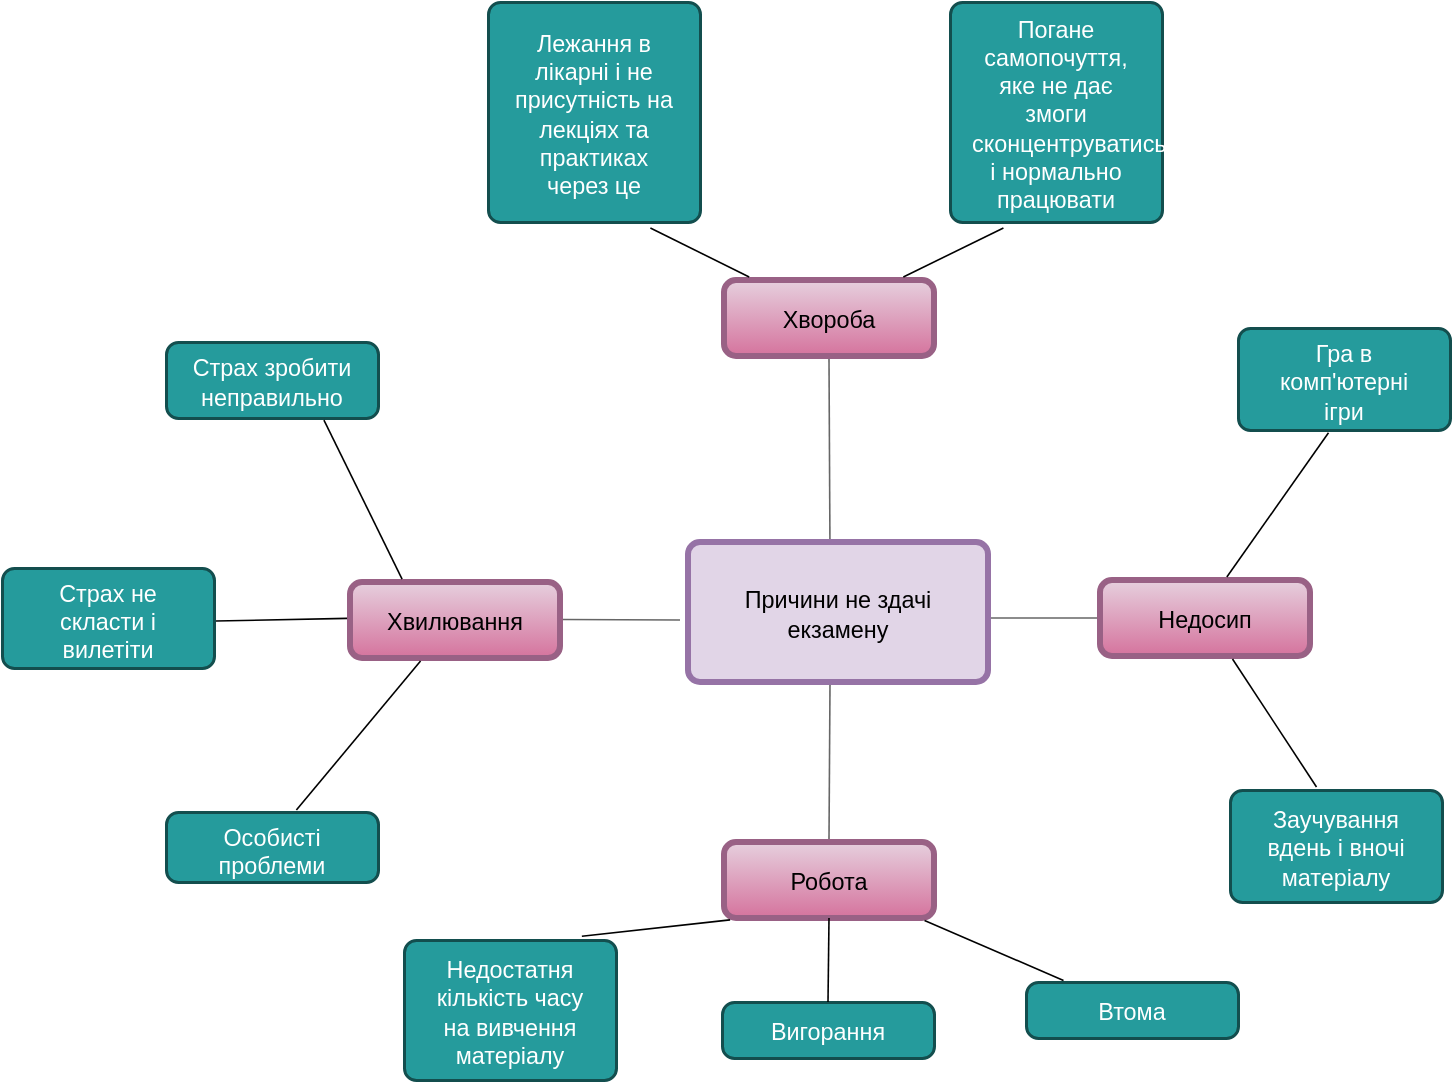 <mxfile version="16.4.5" type="github">
  <diagram id="IlxGLt2NS1xwJWBnq9o4" name="Page-1">
    <mxGraphModel dx="1373" dy="1440" grid="1" gridSize="10" guides="1" tooltips="1" connect="1" arrows="1" fold="1" page="1" pageScale="1" pageWidth="827" pageHeight="1169" math="0" shadow="0">
      <root>
        <mxCell id="0" />
        <mxCell id="1" parent="0" />
        <UserObject label="Хвилювання" lucidchartObjectId="WkgYEflI6K6y" id="XOR6NoBYtzovQsvjyBrv-1">
          <mxCell style="html=1;overflow=block;blockSpacing=1;whiteSpace=wrap;fontSize=11.7;align=center;spacingLeft=8.4;spacingRight=8.4;spacingTop=2.4;spacing=3.6;verticalAlign=middle;strokeOpacity=100;fillOpacity=100;rounded=1;absoluteArcSize=1;arcSize=12;fillColor=#e6d0de;strokeWidth=3;gradientColor=#d5739d;strokeColor=#996185;" parent="1" vertex="1">
            <mxGeometry x="431" y="500" width="105" height="38" as="geometry" />
          </mxCell>
        </UserObject>
        <UserObject label="" lucidchartObjectId="WkgY8TNKiiZg" id="XOR6NoBYtzovQsvjyBrv-2">
          <mxCell style="html=1;jettySize=18;whiteSpace=wrap;fontSize=13;strokeColor=#666666;strokeOpacity=100;strokeWidth=0.8;rounded=0;startArrow=none;endArrow=none;entryX=1.014;entryY=0.493;entryPerimeter=0;" parent="1" target="XOR6NoBYtzovQsvjyBrv-1" edge="1">
            <mxGeometry width="100" height="100" relative="1" as="geometry">
              <Array as="points" />
              <mxPoint x="596" y="519" as="sourcePoint" />
            </mxGeometry>
          </mxCell>
        </UserObject>
        <UserObject label="Хвороба" lucidchartObjectId="3kgYJyq~~~DP" id="XOR6NoBYtzovQsvjyBrv-3">
          <mxCell style="html=1;overflow=block;blockSpacing=1;whiteSpace=wrap;fontSize=11.7;align=center;spacingLeft=8.4;spacingRight=8.4;spacingTop=2.4;spacing=3.6;verticalAlign=middle;strokeOpacity=100;fillOpacity=100;rounded=1;absoluteArcSize=1;arcSize=12;fillColor=#e6d0de;strokeWidth=3;gradientColor=#d5739d;strokeColor=#996185;" parent="1" vertex="1">
            <mxGeometry x="618" y="349" width="105" height="38" as="geometry" />
          </mxCell>
        </UserObject>
        <UserObject label="" lucidchartObjectId="3kgYJy5.SnEX" id="XOR6NoBYtzovQsvjyBrv-4">
          <mxCell style="html=1;jettySize=18;whiteSpace=wrap;fontSize=13;strokeColor=#666666;strokeOpacity=100;strokeWidth=0.8;rounded=0;startArrow=none;endArrow=none;entryX=0.5;entryY=1.039;entryPerimeter=0;" parent="1" target="XOR6NoBYtzovQsvjyBrv-3" edge="1">
            <mxGeometry width="100" height="100" relative="1" as="geometry">
              <Array as="points" />
              <mxPoint x="671" y="486" as="sourcePoint" />
            </mxGeometry>
          </mxCell>
        </UserObject>
        <UserObject label="Недосип" lucidchartObjectId="~lgYW.i55yNB" id="XOR6NoBYtzovQsvjyBrv-5">
          <mxCell style="html=1;overflow=block;blockSpacing=1;whiteSpace=wrap;fontSize=11.7;align=center;spacingLeft=8.4;spacingRight=8.4;spacingTop=2.4;spacing=3.6;verticalAlign=middle;strokeOpacity=100;fillOpacity=100;rounded=1;absoluteArcSize=1;arcSize=12;fillColor=#e6d0de;strokeWidth=3;gradientColor=#d5739d;strokeColor=#996185;" parent="1" vertex="1">
            <mxGeometry x="806" y="499" width="105" height="38" as="geometry" />
          </mxCell>
        </UserObject>
        <UserObject label="" lucidchartObjectId="~lgYE6z.it~q" id="XOR6NoBYtzovQsvjyBrv-6">
          <mxCell style="html=1;jettySize=18;whiteSpace=wrap;fontSize=13;strokeColor=#666666;strokeOpacity=100;strokeWidth=0.8;rounded=0;startArrow=none;endArrow=none;entryX=-0.014;entryY=0.5;entryPerimeter=0;" parent="1" target="XOR6NoBYtzovQsvjyBrv-5" edge="1">
            <mxGeometry width="100" height="100" relative="1" as="geometry">
              <Array as="points" />
              <mxPoint x="746" y="518" as="sourcePoint" />
            </mxGeometry>
          </mxCell>
        </UserObject>
        <UserObject label="Робота" lucidchartObjectId="hngY6.seJ321" id="XOR6NoBYtzovQsvjyBrv-7">
          <mxCell style="html=1;overflow=block;blockSpacing=1;whiteSpace=wrap;fontSize=11.7;align=center;spacingLeft=8.4;spacingRight=8.4;spacingTop=2.4;spacing=3.6;verticalAlign=middle;strokeOpacity=100;fillOpacity=100;rounded=1;absoluteArcSize=1;arcSize=12;fillColor=#e6d0de;strokeWidth=3;gradientColor=#d5739d;strokeColor=#996185;" parent="1" vertex="1">
            <mxGeometry x="618" y="630" width="105" height="38" as="geometry" />
          </mxCell>
        </UserObject>
        <UserObject label="" lucidchartObjectId="hngYDebrbckY" id="XOR6NoBYtzovQsvjyBrv-8">
          <mxCell style="html=1;jettySize=18;whiteSpace=wrap;fontSize=13;strokeColor=#666666;strokeOpacity=100;strokeWidth=0.8;rounded=0;startArrow=none;endArrow=none;entryX=0.5;entryY=-0.039;entryPerimeter=0;" parent="1" target="XOR6NoBYtzovQsvjyBrv-7" edge="1">
            <mxGeometry width="100" height="100" relative="1" as="geometry">
              <Array as="points" />
              <mxPoint x="671" y="551" as="sourcePoint" />
            </mxGeometry>
          </mxCell>
        </UserObject>
        <UserObject label="" lucidchartObjectId="jugYfcabQg.A" id="XOR6NoBYtzovQsvjyBrv-9">
          <mxCell style="html=1;jettySize=18;whiteSpace=wrap;fontSize=13;strokeWidth=0.8;rounded=0;startArrow=none;endArrow=none;exitX=0.029;exitY=1.025;exitPerimeter=0;entryX=0.839;entryY=-0.027;entryPerimeter=0;" parent="1" source="XOR6NoBYtzovQsvjyBrv-7" target="XOR6NoBYtzovQsvjyBrv-10" edge="1">
            <mxGeometry width="100" height="100" relative="1" as="geometry">
              <Array as="points" />
            </mxGeometry>
          </mxCell>
        </UserObject>
        <UserObject label="Недостатня кількість часу на вивчення матеріалу" lucidchartObjectId="kugYfd8lDkkw" id="XOR6NoBYtzovQsvjyBrv-10">
          <mxCell style="html=1;overflow=block;blockSpacing=1;whiteSpace=wrap;fontSize=11.7;fontColor=#ffffff;align=center;spacingLeft=8.4;spacingRight=8.4;spacingTop=2.4;spacing=3.6;strokeColor=#134e4e;strokeOpacity=100;fillOpacity=100;rounded=1;absoluteArcSize=1;arcSize=12;fillColor=#259b9c;strokeWidth=1.5;" parent="1" vertex="1">
            <mxGeometry x="458" y="679" width="106" height="70" as="geometry" />
          </mxCell>
        </UserObject>
        <UserObject label="Втома" lucidchartObjectId="wxgYdP0Zdwhg" id="XOR6NoBYtzovQsvjyBrv-13">
          <mxCell style="html=1;overflow=block;blockSpacing=1;whiteSpace=wrap;fontSize=11.7;fontColor=#ffffff;align=center;spacingLeft=8.4;spacingRight=8.4;spacingTop=2.4;spacing=3.6;strokeColor=#134e4e;strokeOpacity=100;fillOpacity=100;rounded=1;absoluteArcSize=1;arcSize=12;fillColor=#259b9c;strokeWidth=1.5;" parent="1" vertex="1">
            <mxGeometry x="769" y="700" width="106" height="28" as="geometry" />
          </mxCell>
        </UserObject>
        <UserObject label="" lucidchartObjectId="wxgYBQaVhYbK" id="XOR6NoBYtzovQsvjyBrv-14">
          <mxCell style="html=1;jettySize=18;whiteSpace=wrap;fontSize=13;strokeWidth=0.8;rounded=0;startArrow=none;endArrow=none;exitX=0.955;exitY=1.033;exitPerimeter=0;entryX=0.177;entryY=-0.027;entryPerimeter=0;" parent="1" source="XOR6NoBYtzovQsvjyBrv-7" target="XOR6NoBYtzovQsvjyBrv-13" edge="1">
            <mxGeometry width="100" height="100" relative="1" as="geometry">
              <Array as="points" />
            </mxGeometry>
          </mxCell>
        </UserObject>
        <UserObject label="" lucidchartObjectId="VxgYChkSaB5M" id="XOR6NoBYtzovQsvjyBrv-15">
          <mxCell style="html=1;jettySize=18;whiteSpace=wrap;fontSize=13;strokeWidth=0.8;rounded=0;startArrow=none;endArrow=none;exitX=-0.014;exitY=0.478;exitPerimeter=0;entryX=1.007;entryY=0.53;entryPerimeter=0;" parent="1" source="XOR6NoBYtzovQsvjyBrv-1" target="XOR6NoBYtzovQsvjyBrv-16" edge="1">
            <mxGeometry width="100" height="100" relative="1" as="geometry">
              <Array as="points" />
            </mxGeometry>
          </mxCell>
        </UserObject>
        <UserObject label="Страх не скласти і вилетіти" lucidchartObjectId="WxgYILBsKOw7" id="XOR6NoBYtzovQsvjyBrv-16">
          <mxCell style="html=1;overflow=block;blockSpacing=1;whiteSpace=wrap;fontSize=11.7;fontColor=#ffffff;align=center;spacingLeft=8.4;spacingRight=8.4;spacingTop=2.4;spacing=3.6;strokeColor=#134e4e;strokeOpacity=100;fillOpacity=100;rounded=1;absoluteArcSize=1;arcSize=12;fillColor=#259b9c;strokeWidth=1.5;" parent="1" vertex="1">
            <mxGeometry x="257" y="493" width="106" height="50" as="geometry" />
          </mxCell>
        </UserObject>
        <UserObject label="Страх зробити неправильно" lucidchartObjectId="6xgY~a4V7guL" id="XOR6NoBYtzovQsvjyBrv-17">
          <mxCell style="html=1;overflow=block;blockSpacing=1;whiteSpace=wrap;fontSize=11.7;fontColor=#ffffff;align=center;spacingLeft=8.4;spacingRight=8.4;spacingTop=2.4;spacing=3.6;strokeColor=#134e4e;strokeOpacity=100;fillOpacity=100;rounded=1;absoluteArcSize=1;arcSize=12;fillColor=#259b9c;strokeWidth=1.5;" parent="1" vertex="1">
            <mxGeometry x="339" y="380" width="106" height="38" as="geometry" />
          </mxCell>
        </UserObject>
        <UserObject label="" lucidchartObjectId="6xgY6SJF.LS9" id="XOR6NoBYtzovQsvjyBrv-18">
          <mxCell style="html=1;jettySize=18;whiteSpace=wrap;fontSize=13;strokeWidth=0.8;rounded=0;startArrow=none;endArrow=none;exitX=0.248;exitY=-0.039;exitPerimeter=0;entryX=0.745;entryY=1.027;entryPerimeter=0;" parent="1" source="XOR6NoBYtzovQsvjyBrv-1" target="XOR6NoBYtzovQsvjyBrv-17" edge="1">
            <mxGeometry width="100" height="100" relative="1" as="geometry">
              <Array as="points" />
            </mxGeometry>
          </mxCell>
        </UserObject>
        <UserObject label="Особисті проблеми" lucidchartObjectId="jygYeWk7bOiA" id="XOR6NoBYtzovQsvjyBrv-19">
          <mxCell style="html=1;overflow=block;blockSpacing=1;whiteSpace=wrap;fontSize=11.7;fontColor=#ffffff;align=center;spacingLeft=8.4;spacingRight=8.4;spacingTop=2.4;spacing=3.6;strokeColor=#134e4e;strokeOpacity=100;fillOpacity=100;rounded=1;absoluteArcSize=1;arcSize=12;fillColor=#259b9c;strokeWidth=1.5;" parent="1" vertex="1">
            <mxGeometry x="339" y="615" width="106" height="35" as="geometry" />
          </mxCell>
        </UserObject>
        <UserObject label="" lucidchartObjectId="jygYLORmovcM" id="XOR6NoBYtzovQsvjyBrv-20">
          <mxCell style="html=1;jettySize=18;whiteSpace=wrap;fontSize=13;strokeWidth=0.8;rounded=0;startArrow=none;endArrow=none;exitX=0.336;exitY=1.039;exitPerimeter=0;entryX=0.615;entryY=-0.027;entryPerimeter=0;" parent="1" source="XOR6NoBYtzovQsvjyBrv-1" target="XOR6NoBYtzovQsvjyBrv-19" edge="1">
            <mxGeometry width="100" height="100" relative="1" as="geometry">
              <Array as="points" />
            </mxGeometry>
          </mxCell>
        </UserObject>
        <UserObject label="Погане самопочуття, яке не дає змоги сконцентруватись і нормально працювати" lucidchartObjectId="3whYgk-G4yv." id="XOR6NoBYtzovQsvjyBrv-23">
          <mxCell style="html=1;overflow=block;blockSpacing=1;whiteSpace=wrap;fontSize=11.7;fontColor=#ffffff;align=center;spacingLeft=8.4;spacingRight=8.4;spacingTop=2.4;spacing=3.6;strokeColor=#134e4e;strokeOpacity=100;fillOpacity=100;rounded=1;absoluteArcSize=1;arcSize=12;fillColor=#259b9c;strokeWidth=1.5;" parent="1" vertex="1">
            <mxGeometry x="731" y="210" width="106" height="110" as="geometry" />
          </mxCell>
        </UserObject>
        <UserObject label="" lucidchartObjectId="3whYiUiTzqOm" id="XOR6NoBYtzovQsvjyBrv-24">
          <mxCell style="html=1;jettySize=18;whiteSpace=wrap;fontSize=13;strokeWidth=0.8;rounded=0;startArrow=none;endArrow=none;exitX=0.854;exitY=-0.039;exitPerimeter=0;entryX=0.252;entryY=1.027;entryPerimeter=0;" parent="1" source="XOR6NoBYtzovQsvjyBrv-3" target="XOR6NoBYtzovQsvjyBrv-23" edge="1">
            <mxGeometry width="100" height="100" relative="1" as="geometry">
              <Array as="points" />
            </mxGeometry>
          </mxCell>
        </UserObject>
        <UserObject label="Лежання в лікарні і не присутність на лекціях та практиках через це" lucidchartObjectId="4whYldrLjl66" id="XOR6NoBYtzovQsvjyBrv-25">
          <mxCell style="html=1;overflow=block;blockSpacing=1;whiteSpace=wrap;fontSize=11.7;fontColor=#ffffff;align=center;spacingLeft=8.4;spacingRight=8.4;spacingTop=2.4;spacing=3.6;strokeColor=#134e4e;strokeOpacity=100;fillOpacity=100;rounded=1;absoluteArcSize=1;arcSize=12;fillColor=#259b9c;strokeWidth=1.5;" parent="1" vertex="1">
            <mxGeometry x="500" y="210" width="106" height="110" as="geometry" />
          </mxCell>
        </UserObject>
        <UserObject label="" lucidchartObjectId="4whYlrpW.02l" id="XOR6NoBYtzovQsvjyBrv-26">
          <mxCell style="html=1;jettySize=18;whiteSpace=wrap;fontSize=13;strokeWidth=0.8;rounded=0;startArrow=none;endArrow=none;exitX=0.12;exitY=-0.039;exitPerimeter=0;entryX=0.766;entryY=1.027;entryPerimeter=0;" parent="1" source="XOR6NoBYtzovQsvjyBrv-3" target="XOR6NoBYtzovQsvjyBrv-25" edge="1">
            <mxGeometry width="100" height="100" relative="1" as="geometry">
              <Array as="points" />
            </mxGeometry>
          </mxCell>
        </UserObject>
        <UserObject label="Заучування вдень і вночі матеріалу" lucidchartObjectId="gxhY1Q0b-Yy9" id="XOR6NoBYtzovQsvjyBrv-29">
          <mxCell style="html=1;overflow=block;blockSpacing=1;whiteSpace=wrap;fontSize=11.7;fontColor=#ffffff;align=center;spacingLeft=8.4;spacingRight=8.4;spacingTop=2.4;spacing=3.6;strokeColor=#134e4e;strokeOpacity=100;fillOpacity=100;rounded=1;absoluteArcSize=1;arcSize=12;fillColor=#259b9c;strokeWidth=1.5;" parent="1" vertex="1">
            <mxGeometry x="871" y="604" width="106" height="56" as="geometry" />
          </mxCell>
        </UserObject>
        <UserObject label="" lucidchartObjectId="gxhYDr~MpP5R" id="XOR6NoBYtzovQsvjyBrv-30">
          <mxCell style="html=1;jettySize=18;whiteSpace=wrap;fontSize=13;strokeWidth=0.8;rounded=0;startArrow=none;endArrow=none;exitX=0.631;exitY=1.039;exitPerimeter=0;entryX=0.408;entryY=-0.027;entryPerimeter=0;" parent="1" source="XOR6NoBYtzovQsvjyBrv-5" target="XOR6NoBYtzovQsvjyBrv-29" edge="1">
            <mxGeometry width="100" height="100" relative="1" as="geometry">
              <Array as="points" />
            </mxGeometry>
          </mxCell>
        </UserObject>
        <UserObject label="Гра в комп&#39;ютерні ігри" lucidchartObjectId="hxhYtX11IUtz" id="XOR6NoBYtzovQsvjyBrv-31">
          <mxCell style="html=1;overflow=block;blockSpacing=1;whiteSpace=wrap;fontSize=11.7;fontColor=#ffffff;align=center;spacingLeft=8.4;spacingRight=8.4;spacingTop=2.4;spacing=3.6;strokeColor=#134e4e;strokeOpacity=100;fillOpacity=100;rounded=1;absoluteArcSize=1;arcSize=12;fillColor=#259b9c;strokeWidth=1.5;" parent="1" vertex="1">
            <mxGeometry x="875" y="373" width="106" height="51" as="geometry" />
          </mxCell>
        </UserObject>
        <UserObject label="" lucidchartObjectId="hxhYGgEa.qN4" id="XOR6NoBYtzovQsvjyBrv-32">
          <mxCell style="html=1;jettySize=18;whiteSpace=wrap;fontSize=13;strokeWidth=0.8;rounded=0;startArrow=none;endArrow=none;exitX=0.604;exitY=-0.039;exitPerimeter=0;entryX=0.427;entryY=1.027;entryPerimeter=0;" parent="1" source="XOR6NoBYtzovQsvjyBrv-5" target="XOR6NoBYtzovQsvjyBrv-31" edge="1">
            <mxGeometry width="100" height="100" relative="1" as="geometry">
              <Array as="points" />
            </mxGeometry>
          </mxCell>
        </UserObject>
        <UserObject label="Причини не здачі екзамену" lucidchartObjectId="WkgYEflI6K6y" id="XOR6NoBYtzovQsvjyBrv-53">
          <mxCell style="html=1;overflow=block;blockSpacing=1;whiteSpace=wrap;fontSize=11.7;align=center;spacingLeft=8.4;spacingRight=8.4;spacingTop=2.4;spacing=3.6;verticalAlign=middle;strokeOpacity=100;fillOpacity=100;rounded=1;absoluteArcSize=1;arcSize=12;fillColor=#e1d5e7;strokeWidth=3;strokeColor=#9673a6;" parent="1" vertex="1">
            <mxGeometry x="600" y="480" width="150" height="70" as="geometry" />
          </mxCell>
        </UserObject>
        <UserObject label="Вигорання" lucidchartObjectId="wxgYdP0Zdwhg" id="XOR6NoBYtzovQsvjyBrv-55">
          <mxCell style="html=1;overflow=block;blockSpacing=1;whiteSpace=wrap;fontSize=11.7;fontColor=#ffffff;align=center;spacingLeft=8.4;spacingRight=8.4;spacingTop=2.4;spacing=3.6;strokeColor=#134e4e;strokeOpacity=100;fillOpacity=100;rounded=1;absoluteArcSize=1;arcSize=12;fillColor=#259b9c;strokeWidth=1.5;" parent="1" vertex="1">
            <mxGeometry x="617" y="710" width="106" height="28" as="geometry" />
          </mxCell>
        </UserObject>
        <UserObject label="" lucidchartObjectId="wxgYBQaVhYbK" id="XOR6NoBYtzovQsvjyBrv-57">
          <mxCell style="html=1;jettySize=18;whiteSpace=wrap;fontSize=13;strokeWidth=0.8;rounded=0;startArrow=none;endArrow=none;exitX=0.5;exitY=1;entryX=0.5;entryY=0;exitDx=0;exitDy=0;entryDx=0;entryDy=0;" parent="1" source="XOR6NoBYtzovQsvjyBrv-7" target="XOR6NoBYtzovQsvjyBrv-55" edge="1">
            <mxGeometry width="100" height="100" relative="1" as="geometry">
              <Array as="points" />
              <mxPoint x="728.275" y="679.254" as="sourcePoint" />
              <mxPoint x="797.762" y="709.244" as="targetPoint" />
            </mxGeometry>
          </mxCell>
        </UserObject>
      </root>
    </mxGraphModel>
  </diagram>
</mxfile>
